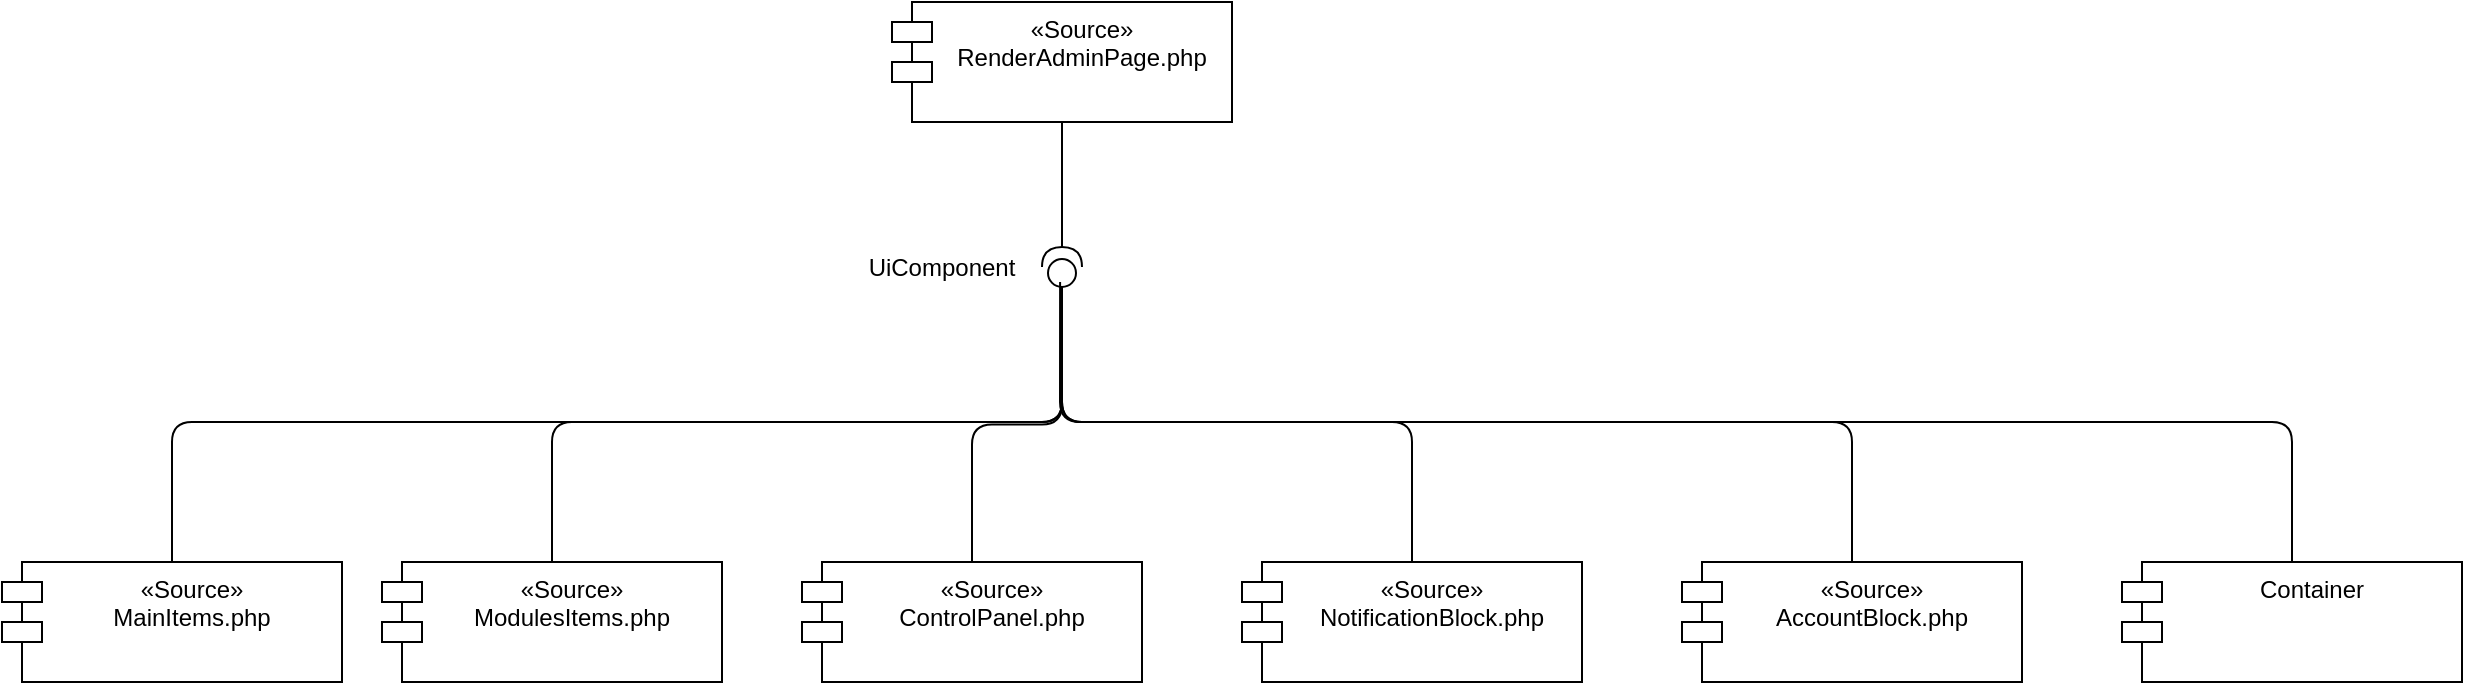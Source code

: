 <mxfile>
    <diagram name="Страница 1" id="XqwJs3OHlsFWiFqLp2U1">
        <mxGraphModel dx="769" dy="754" grid="1" gridSize="10" guides="1" tooltips="1" connect="1" arrows="1" fold="1" page="1" pageScale="1" pageWidth="850" pageHeight="1100" math="0" shadow="0">
            <root>
                <mxCell id="0"/>
                <mxCell id="1" parent="0"/>
                <mxCell id="4" value="«Source»&#10;RenderAdminPage.php" style="shape=module;align=left;spacingLeft=20;align=center;verticalAlign=top;" vertex="1" parent="1">
                    <mxGeometry x="635" y="190" width="170" height="60" as="geometry"/>
                </mxCell>
                <mxCell id="5" value="" style="rounded=0;orthogonalLoop=1;jettySize=auto;html=1;endArrow=none;endFill=0;sketch=0;sourcePerimeterSpacing=0;targetPerimeterSpacing=0;" edge="1" target="29" parent="1" source="4">
                    <mxGeometry relative="1" as="geometry">
                        <mxPoint x="710" y="335" as="sourcePoint"/>
                        <mxPoint x="720" y="301.25" as="targetPoint"/>
                    </mxGeometry>
                </mxCell>
                <mxCell id="11" value="UiComponent" style="text;html=1;strokeColor=none;fillColor=none;align=center;verticalAlign=middle;whiteSpace=wrap;rounded=0;" vertex="1" parent="1">
                    <mxGeometry x="620" y="316.25" width="80" height="12.5" as="geometry"/>
                </mxCell>
                <mxCell id="28" value="«Source»&#10;MainItems.php" style="shape=module;align=left;spacingLeft=20;align=center;verticalAlign=top;" vertex="1" parent="1">
                    <mxGeometry x="190" y="470" width="170" height="60" as="geometry"/>
                </mxCell>
                <mxCell id="29" value="" style="shape=providedRequiredInterface;html=1;verticalLabelPosition=bottom;sketch=0;movable=1;resizable=1;rotatable=1;deletable=1;editable=1;connectable=1;rotation=-90;" vertex="1" parent="1">
                    <mxGeometry x="710" y="312.5" width="20" height="20" as="geometry"/>
                </mxCell>
                <mxCell id="34" value="" style="rounded=1;orthogonalLoop=1;jettySize=auto;html=1;endArrow=none;endFill=0;sketch=0;sourcePerimeterSpacing=0;targetPerimeterSpacing=0;edgeStyle=orthogonalEdgeStyle;jumpStyle=none;" edge="1" parent="1" source="29" target="28">
                    <mxGeometry relative="1" as="geometry">
                        <mxPoint x="399.71" y="420" as="sourcePoint"/>
                        <mxPoint x="400" y="450" as="targetPoint"/>
                        <Array as="points">
                            <mxPoint x="720" y="400"/>
                            <mxPoint x="275" y="400"/>
                        </Array>
                    </mxGeometry>
                </mxCell>
                <mxCell id="44" style="edgeStyle=orthogonalEdgeStyle;rounded=1;jumpStyle=none;html=1;entryX=0;entryY=0.5;entryDx=0;entryDy=0;entryPerimeter=0;endArrow=none;endFill=0;" edge="1" parent="1" source="35" target="29">
                    <mxGeometry relative="1" as="geometry">
                        <Array as="points">
                            <mxPoint x="465" y="400"/>
                            <mxPoint x="720" y="400"/>
                        </Array>
                    </mxGeometry>
                </mxCell>
                <mxCell id="35" value="«Source»&#10;ModulesItems.php" style="shape=module;align=left;spacingLeft=20;align=center;verticalAlign=top;" vertex="1" parent="1">
                    <mxGeometry x="380" y="470" width="170" height="60" as="geometry"/>
                </mxCell>
                <mxCell id="45" style="edgeStyle=orthogonalEdgeStyle;rounded=1;jumpStyle=none;html=1;entryX=0;entryY=0.5;entryDx=0;entryDy=0;entryPerimeter=0;endArrow=none;endFill=0;" edge="1" parent="1" source="37" target="29">
                    <mxGeometry relative="1" as="geometry"/>
                </mxCell>
                <mxCell id="37" value="«Source»&#10;ControlPanel.php" style="shape=module;align=left;spacingLeft=20;align=center;verticalAlign=top;" vertex="1" parent="1">
                    <mxGeometry x="590" y="470" width="170" height="60" as="geometry"/>
                </mxCell>
                <mxCell id="46" style="edgeStyle=orthogonalEdgeStyle;rounded=1;jumpStyle=none;html=1;entryX=0;entryY=0.5;entryDx=0;entryDy=0;entryPerimeter=0;endArrow=none;endFill=0;" edge="1" parent="1" source="38" target="29">
                    <mxGeometry relative="1" as="geometry">
                        <Array as="points">
                            <mxPoint x="895" y="400"/>
                            <mxPoint x="720" y="400"/>
                        </Array>
                    </mxGeometry>
                </mxCell>
                <mxCell id="38" value="«Source»&#10;NotificationBlock.php" style="shape=module;align=left;spacingLeft=20;align=center;verticalAlign=top;" vertex="1" parent="1">
                    <mxGeometry x="810" y="470" width="170" height="60" as="geometry"/>
                </mxCell>
                <mxCell id="47" style="edgeStyle=orthogonalEdgeStyle;rounded=1;jumpStyle=none;html=1;endArrow=none;endFill=0;" edge="1" parent="1" source="39">
                    <mxGeometry relative="1" as="geometry">
                        <mxPoint x="719.048" y="330" as="targetPoint"/>
                        <Array as="points">
                            <mxPoint x="1115" y="400"/>
                            <mxPoint x="719" y="400"/>
                        </Array>
                    </mxGeometry>
                </mxCell>
                <mxCell id="39" value="«Source»&#10;AccountBlock.php" style="shape=module;align=left;spacingLeft=20;align=center;verticalAlign=top;" vertex="1" parent="1">
                    <mxGeometry x="1030" y="470" width="170" height="60" as="geometry"/>
                </mxCell>
                <mxCell id="48" style="edgeStyle=orthogonalEdgeStyle;rounded=1;jumpStyle=none;html=1;entryX=0;entryY=0.5;entryDx=0;entryDy=0;entryPerimeter=0;endArrow=none;endFill=0;" edge="1" parent="1" source="40" target="29">
                    <mxGeometry relative="1" as="geometry">
                        <Array as="points">
                            <mxPoint x="1335" y="400"/>
                            <mxPoint x="720" y="400"/>
                        </Array>
                    </mxGeometry>
                </mxCell>
                <mxCell id="40" value="Container" style="shape=module;align=left;spacingLeft=20;align=center;verticalAlign=top;" vertex="1" parent="1">
                    <mxGeometry x="1250" y="470" width="170" height="60" as="geometry"/>
                </mxCell>
            </root>
        </mxGraphModel>
    </diagram>
</mxfile>